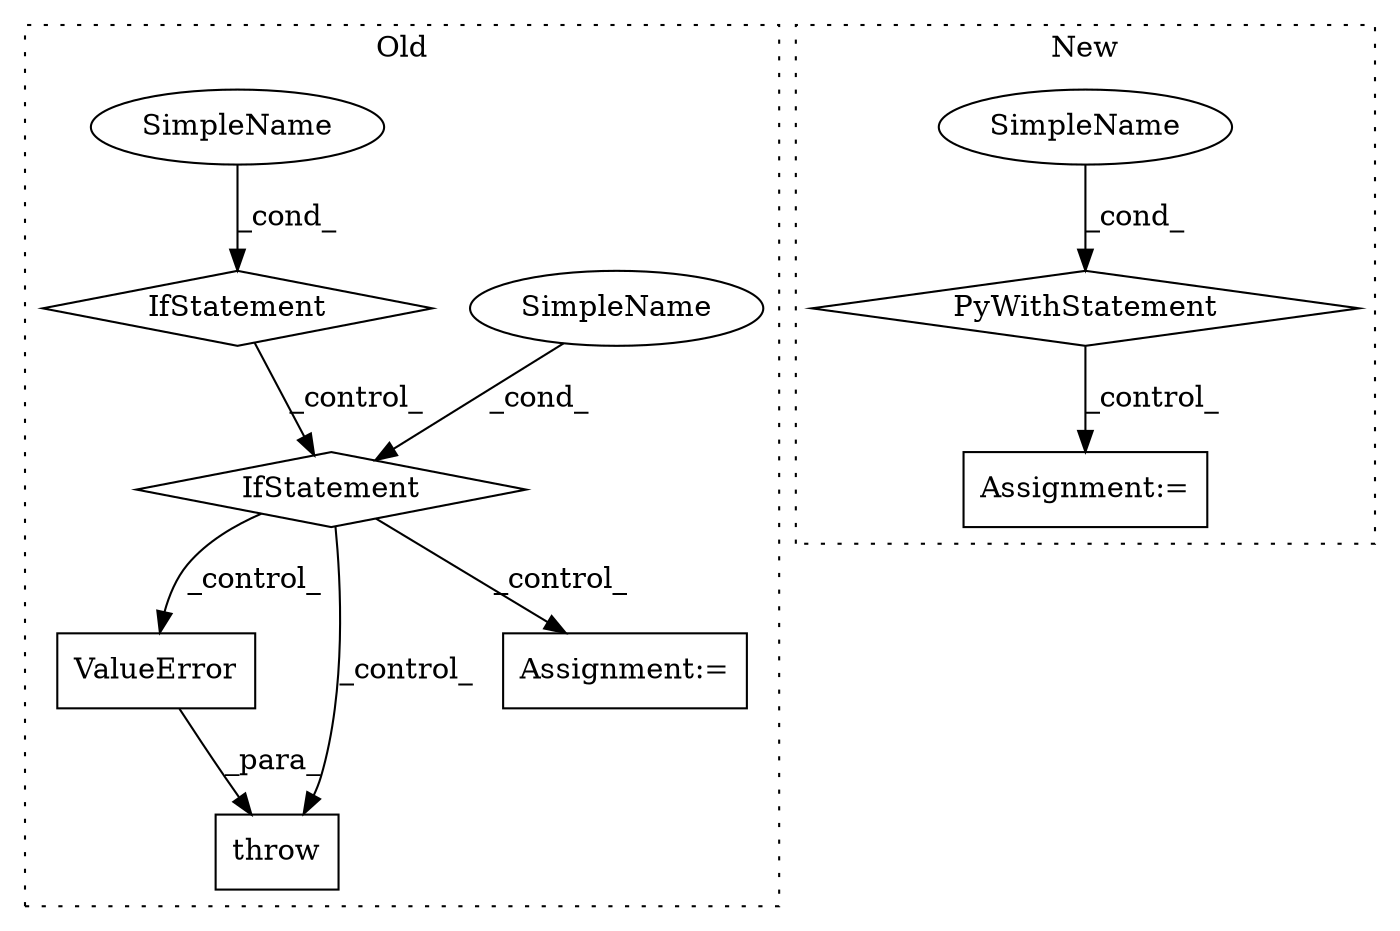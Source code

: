 digraph G {
subgraph cluster0 {
1 [label="ValueError" a="32" s="1066,1155" l="11,2" shape="box"];
3 [label="throw" a="53" s="1060" l="6" shape="box"];
4 [label="IfStatement" a="25" s="1038,1048" l="4,2" shape="diamond"];
5 [label="SimpleName" a="42" s="" l="" shape="ellipse"];
8 [label="Assignment:=" a="7" s="1205" l="9" shape="box"];
9 [label="IfStatement" a="25" s="967,976" l="4,2" shape="diamond"];
10 [label="SimpleName" a="42" s="" l="" shape="ellipse"];
label = "Old";
style="dotted";
}
subgraph cluster1 {
2 [label="PyWithStatement" a="104" s="778,804" l="10,2" shape="diamond"];
6 [label="Assignment:=" a="7" s="1055" l="2" shape="box"];
7 [label="SimpleName" a="42" s="" l="" shape="ellipse"];
label = "New";
style="dotted";
}
1 -> 3 [label="_para_"];
2 -> 6 [label="_control_"];
4 -> 1 [label="_control_"];
4 -> 3 [label="_control_"];
4 -> 8 [label="_control_"];
5 -> 4 [label="_cond_"];
7 -> 2 [label="_cond_"];
9 -> 4 [label="_control_"];
10 -> 9 [label="_cond_"];
}